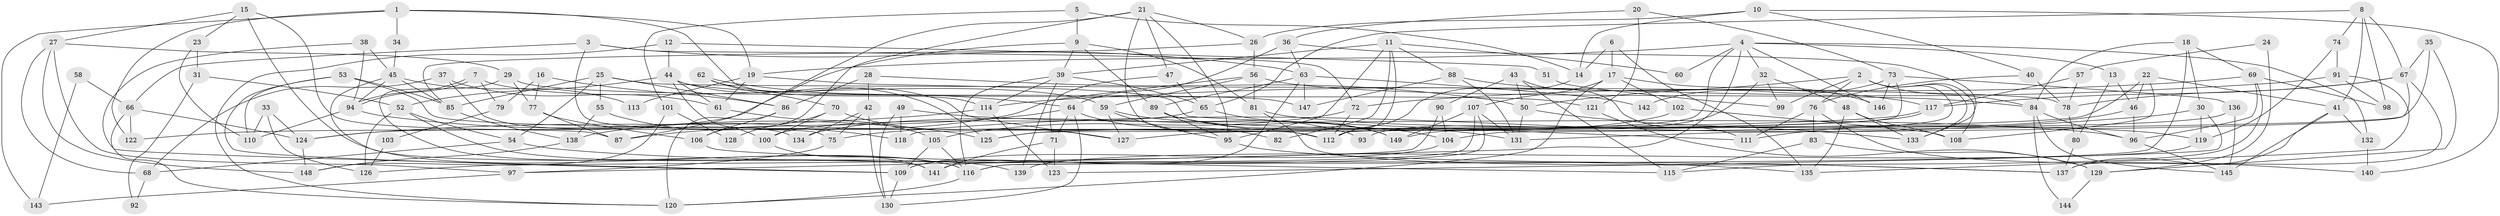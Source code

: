 // coarse degree distribution, {3: 0.2111111111111111, 5: 0.16666666666666666, 12: 0.011111111111111112, 8: 0.044444444444444446, 16: 0.011111111111111112, 9: 0.022222222222222223, 10: 0.011111111111111112, 4: 0.25555555555555554, 6: 0.06666666666666667, 11: 0.03333333333333333, 2: 0.12222222222222222, 7: 0.03333333333333333, 14: 0.011111111111111112}
// Generated by graph-tools (version 1.1) at 2025/50/03/04/25 22:50:52]
// undirected, 149 vertices, 298 edges
graph export_dot {
  node [color=gray90,style=filled];
  1;
  2;
  3;
  4;
  5;
  6;
  7;
  8;
  9;
  10;
  11;
  12;
  13;
  14;
  15;
  16;
  17;
  18;
  19;
  20;
  21;
  22;
  23;
  24;
  25;
  26;
  27;
  28;
  29;
  30;
  31;
  32;
  33;
  34;
  35;
  36;
  37;
  38;
  39;
  40;
  41;
  42;
  43;
  44;
  45;
  46;
  47;
  48;
  49;
  50;
  51;
  52;
  53;
  54;
  55;
  56;
  57;
  58;
  59;
  60;
  61;
  62;
  63;
  64;
  65;
  66;
  67;
  68;
  69;
  70;
  71;
  72;
  73;
  74;
  75;
  76;
  77;
  78;
  79;
  80;
  81;
  82;
  83;
  84;
  85;
  86;
  87;
  88;
  89;
  90;
  91;
  92;
  93;
  94;
  95;
  96;
  97;
  98;
  99;
  100;
  101;
  102;
  103;
  104;
  105;
  106;
  107;
  108;
  109;
  110;
  111;
  112;
  113;
  114;
  115;
  116;
  117;
  118;
  119;
  120;
  121;
  122;
  123;
  124;
  125;
  126;
  127;
  128;
  129;
  130;
  131;
  132;
  133;
  134;
  135;
  136;
  137;
  138;
  139;
  140;
  141;
  142;
  143;
  144;
  145;
  146;
  147;
  148;
  149;
  1 -- 122;
  1 -- 114;
  1 -- 19;
  1 -- 34;
  1 -- 143;
  2 -- 50;
  2 -- 112;
  2 -- 76;
  2 -- 84;
  2 -- 99;
  2 -- 108;
  2 -- 133;
  3 -- 63;
  3 -- 75;
  3 -- 66;
  3 -- 72;
  4 -- 125;
  4 -- 13;
  4 -- 19;
  4 -- 32;
  4 -- 60;
  4 -- 97;
  4 -- 132;
  4 -- 146;
  5 -- 14;
  5 -- 9;
  5 -- 101;
  6 -- 135;
  6 -- 17;
  6 -- 14;
  7 -- 59;
  7 -- 94;
  7 -- 94;
  7 -- 79;
  8 -- 98;
  8 -- 65;
  8 -- 41;
  8 -- 67;
  8 -- 74;
  9 -- 81;
  9 -- 124;
  9 -- 39;
  9 -- 89;
  10 -- 14;
  10 -- 140;
  10 -- 26;
  10 -- 40;
  11 -- 112;
  11 -- 95;
  11 -- 39;
  11 -- 60;
  11 -- 82;
  11 -- 88;
  12 -- 120;
  12 -- 44;
  12 -- 51;
  13 -- 80;
  13 -- 46;
  14 -- 112;
  15 -- 87;
  15 -- 116;
  15 -- 23;
  15 -- 27;
  16 -- 77;
  16 -- 86;
  16 -- 79;
  17 -- 102;
  17 -- 146;
  17 -- 107;
  17 -- 120;
  18 -- 84;
  18 -- 116;
  18 -- 30;
  18 -- 69;
  19 -- 61;
  19 -- 111;
  19 -- 113;
  20 -- 36;
  20 -- 121;
  20 -- 73;
  21 -- 26;
  21 -- 95;
  21 -- 47;
  21 -- 87;
  21 -- 106;
  21 -- 112;
  22 -- 127;
  22 -- 46;
  22 -- 41;
  22 -- 108;
  23 -- 110;
  23 -- 31;
  24 -- 129;
  24 -- 57;
  25 -- 85;
  25 -- 55;
  25 -- 54;
  25 -- 78;
  25 -- 86;
  26 -- 85;
  26 -- 56;
  27 -- 97;
  27 -- 29;
  27 -- 68;
  27 -- 148;
  28 -- 50;
  28 -- 86;
  28 -- 42;
  29 -- 116;
  29 -- 77;
  29 -- 147;
  30 -- 123;
  30 -- 75;
  30 -- 119;
  31 -- 52;
  31 -- 92;
  32 -- 48;
  32 -- 93;
  32 -- 99;
  33 -- 126;
  33 -- 124;
  33 -- 110;
  34 -- 45;
  35 -- 67;
  35 -- 104;
  35 -- 129;
  36 -- 63;
  36 -- 64;
  36 -- 133;
  37 -- 68;
  37 -- 61;
  37 -- 134;
  38 -- 109;
  38 -- 45;
  38 -- 94;
  39 -- 65;
  39 -- 114;
  39 -- 116;
  39 -- 139;
  40 -- 78;
  40 -- 76;
  41 -- 132;
  41 -- 137;
  41 -- 145;
  42 -- 130;
  42 -- 75;
  42 -- 134;
  43 -- 50;
  43 -- 111;
  43 -- 90;
  43 -- 115;
  44 -- 100;
  44 -- 61;
  44 -- 52;
  44 -- 121;
  44 -- 125;
  45 -- 94;
  45 -- 85;
  45 -- 113;
  45 -- 141;
  46 -- 96;
  46 -- 111;
  47 -- 65;
  47 -- 71;
  48 -- 133;
  48 -- 108;
  48 -- 135;
  49 -- 96;
  49 -- 130;
  49 -- 118;
  50 -- 133;
  50 -- 131;
  51 -- 99;
  52 -- 139;
  52 -- 54;
  52 -- 126;
  53 -- 112;
  53 -- 110;
  53 -- 85;
  53 -- 109;
  54 -- 68;
  54 -- 135;
  55 -- 138;
  55 -- 118;
  56 -- 84;
  56 -- 59;
  56 -- 81;
  56 -- 138;
  57 -- 78;
  57 -- 117;
  58 -- 66;
  58 -- 143;
  59 -- 95;
  59 -- 93;
  59 -- 127;
  61 -- 105;
  62 -- 70;
  62 -- 64;
  62 -- 127;
  63 -- 89;
  63 -- 147;
  63 -- 109;
  63 -- 142;
  64 -- 71;
  64 -- 87;
  64 -- 82;
  64 -- 130;
  65 -- 149;
  65 -- 100;
  66 -- 120;
  66 -- 122;
  66 -- 124;
  67 -- 131;
  67 -- 78;
  67 -- 117;
  67 -- 137;
  68 -- 92;
  69 -- 72;
  69 -- 96;
  69 -- 98;
  69 -- 115;
  70 -- 127;
  70 -- 100;
  70 -- 128;
  71 -- 141;
  71 -- 123;
  72 -- 105;
  72 -- 112;
  73 -- 136;
  73 -- 118;
  73 -- 142;
  73 -- 146;
  74 -- 119;
  74 -- 91;
  75 -- 97;
  76 -- 83;
  76 -- 111;
  76 -- 140;
  77 -- 106;
  77 -- 87;
  78 -- 80;
  79 -- 103;
  80 -- 137;
  81 -- 137;
  81 -- 119;
  83 -- 115;
  83 -- 129;
  84 -- 145;
  84 -- 96;
  84 -- 144;
  85 -- 138;
  86 -- 106;
  86 -- 120;
  88 -- 117;
  88 -- 131;
  88 -- 147;
  89 -- 131;
  89 -- 95;
  89 -- 104;
  89 -- 149;
  90 -- 104;
  90 -- 126;
  91 -- 135;
  91 -- 98;
  91 -- 114;
  94 -- 110;
  94 -- 125;
  95 -- 137;
  96 -- 145;
  97 -- 143;
  100 -- 141;
  101 -- 148;
  101 -- 128;
  102 -- 134;
  102 -- 108;
  103 -- 126;
  104 -- 109;
  105 -- 116;
  105 -- 109;
  106 -- 115;
  107 -- 116;
  107 -- 131;
  107 -- 141;
  107 -- 149;
  109 -- 130;
  114 -- 123;
  114 -- 124;
  116 -- 120;
  117 -- 125;
  117 -- 122;
  119 -- 139;
  121 -- 129;
  124 -- 148;
  129 -- 144;
  132 -- 140;
  136 -- 149;
  136 -- 145;
  138 -- 148;
}
